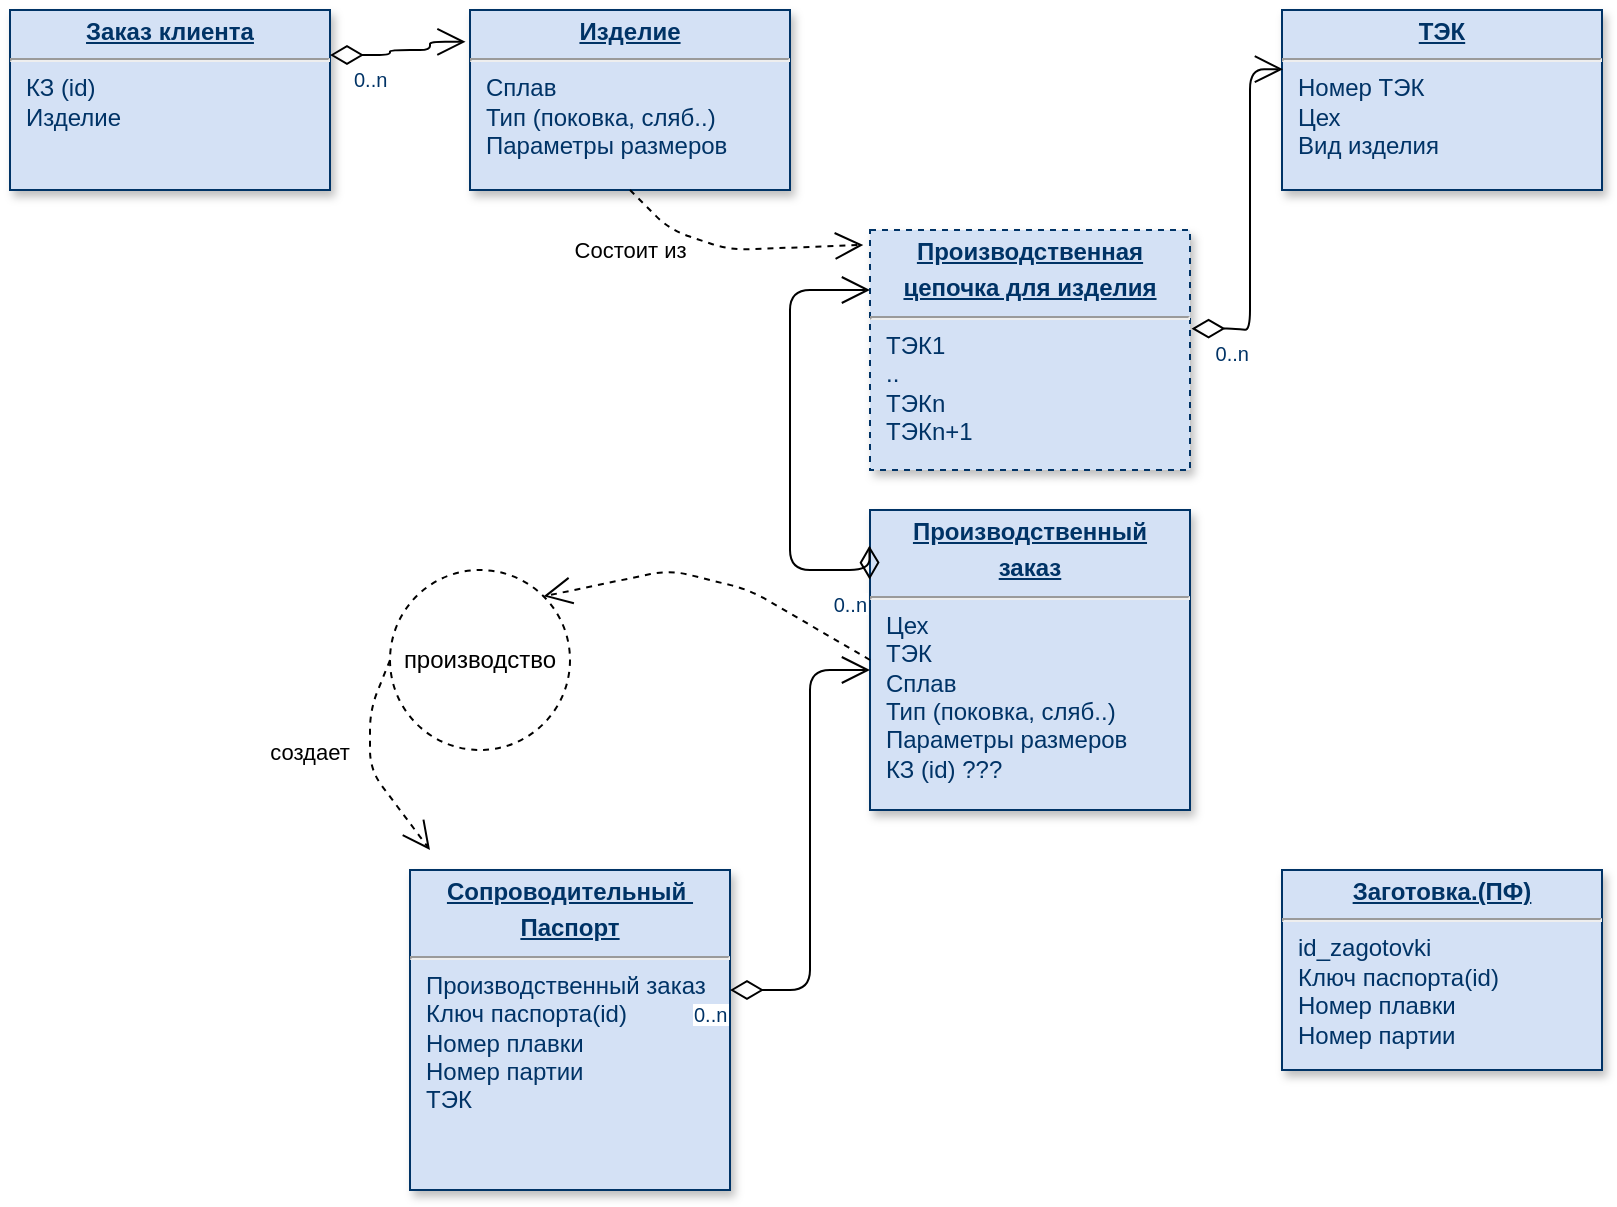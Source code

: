 <mxfile version="20.2.3" type="github">
  <diagram name="Page-1" id="efa7a0a1-bf9b-a30e-e6df-94a7791c09e9">
    <mxGraphModel dx="1186" dy="786" grid="1" gridSize="10" guides="1" tooltips="1" connect="1" arrows="1" fold="1" page="1" pageScale="1" pageWidth="826" pageHeight="1169" background="none" math="0" shadow="0">
      <root>
        <object label="" id="0">
          <mxCell />
        </object>
        <mxCell id="1" parent="0" />
        <mxCell id="1tiuXW9pdLS6u-hAlYC6-114" value="&lt;p style=&quot;margin: 0px; margin-top: 4px; text-align: center; text-decoration: underline;&quot;&gt;&lt;b&gt;Сопроводительный&amp;nbsp;&lt;/b&gt;&lt;/p&gt;&lt;p style=&quot;margin: 0px; margin-top: 4px; text-align: center; text-decoration: underline;&quot;&gt;&lt;b&gt;Паспорт&lt;/b&gt;&lt;/p&gt;&lt;hr&gt;&lt;p style=&quot;margin: 0px; margin-left: 8px;&quot;&gt;Производственный заказ&lt;br&gt;&lt;/p&gt;&lt;p style=&quot;margin: 0px; margin-left: 8px;&quot;&gt;Ключ паспорта(id)&lt;/p&gt;&lt;p style=&quot;margin: 0px; margin-left: 8px;&quot;&gt;&lt;span style=&quot;background-color: initial;&quot;&gt;Номер плавки&lt;/span&gt;&lt;br&gt;&lt;/p&gt;&lt;p style=&quot;margin: 0px; margin-left: 8px;&quot;&gt;Номер партии&lt;/p&gt;&lt;p style=&quot;margin: 0px; margin-left: 8px;&quot;&gt;ТЭК&lt;/p&gt;" style="verticalAlign=top;align=left;overflow=fill;fontSize=12;fontFamily=Helvetica;html=1;strokeColor=#003366;shadow=1;fillColor=#D4E1F5;fontColor=#003366" vertex="1" parent="1">
          <mxGeometry x="230.0" y="510.0" width="160" height="160" as="geometry" />
        </mxCell>
        <mxCell id="1tiuXW9pdLS6u-hAlYC6-115" value="&lt;p style=&quot;margin: 0px; margin-top: 4px; text-align: center; text-decoration: underline;&quot;&gt;&lt;b&gt;Заготовка.(ПФ)&lt;/b&gt;&lt;/p&gt;&lt;hr&gt;&lt;p style=&quot;margin: 0px; margin-left: 8px;&quot;&gt;id_zagotovki&lt;/p&gt;&lt;p style=&quot;margin: 0px; margin-left: 8px;&quot;&gt;Ключ паспорта(id)&lt;br&gt;&lt;/p&gt;&lt;p style=&quot;margin: 0px; margin-left: 8px;&quot;&gt;Номер плавки&lt;/p&gt;&lt;p style=&quot;margin: 0px; margin-left: 8px;&quot;&gt;Номер партии&lt;/p&gt;" style="verticalAlign=top;align=left;overflow=fill;fontSize=12;fontFamily=Helvetica;html=1;strokeColor=#003366;shadow=1;fillColor=#D4E1F5;fontColor=#003366" vertex="1" parent="1">
          <mxGeometry x="666" y="510" width="160" height="100" as="geometry" />
        </mxCell>
        <mxCell id="1tiuXW9pdLS6u-hAlYC6-116" value="&lt;p style=&quot;margin: 0px; margin-top: 4px; text-align: center; text-decoration: underline;&quot;&gt;&lt;b&gt;ТЭК&lt;/b&gt;&lt;/p&gt;&lt;hr&gt;&lt;p style=&quot;margin: 0px; margin-left: 8px;&quot;&gt;Номер ТЭК&lt;/p&gt;&lt;p style=&quot;margin: 0px; margin-left: 8px;&quot;&gt;Цех&lt;/p&gt;&lt;p style=&quot;margin: 0px; margin-left: 8px;&quot;&gt;Вид изделия&lt;/p&gt;" style="verticalAlign=top;align=left;overflow=fill;fontSize=12;fontFamily=Helvetica;html=1;strokeColor=#003366;shadow=1;fillColor=#D4E1F5;fontColor=#003366" vertex="1" parent="1">
          <mxGeometry x="666" y="80" width="160" height="90" as="geometry" />
        </mxCell>
        <mxCell id="1tiuXW9pdLS6u-hAlYC6-117" value="&lt;p style=&quot;margin: 0px; margin-top: 4px; text-align: center; text-decoration: underline;&quot;&gt;&lt;b&gt;Изделие&lt;/b&gt;&lt;/p&gt;&lt;hr&gt;&lt;p style=&quot;margin: 0px; margin-left: 8px;&quot;&gt;Сплав&lt;/p&gt;&lt;p style=&quot;margin: 0px; margin-left: 8px;&quot;&gt;Тип (поковка, сляб..)&lt;/p&gt;&lt;p style=&quot;margin: 0px; margin-left: 8px;&quot;&gt;Параметры размеров&lt;/p&gt;" style="verticalAlign=top;align=left;overflow=fill;fontSize=12;fontFamily=Helvetica;html=1;strokeColor=#003366;shadow=1;fillColor=#D4E1F5;fontColor=#003366" vertex="1" parent="1">
          <mxGeometry x="260" y="80" width="160" height="90" as="geometry" />
        </mxCell>
        <mxCell id="1tiuXW9pdLS6u-hAlYC6-118" value="&lt;p style=&quot;margin: 0px; margin-top: 4px; text-align: center; text-decoration: underline;&quot;&gt;&lt;b&gt;Производственный&lt;/b&gt;&lt;/p&gt;&lt;p style=&quot;margin: 0px; margin-top: 4px; text-align: center; text-decoration: underline;&quot;&gt;&lt;b&gt;заказ&lt;/b&gt;&lt;/p&gt;&lt;hr&gt;&lt;p style=&quot;margin: 0px; margin-left: 8px;&quot;&gt;Цех&lt;/p&gt;&lt;p style=&quot;margin: 0px; margin-left: 8px;&quot;&gt;ТЭК&lt;/p&gt;&lt;p style=&quot;margin: 0px 0px 0px 8px;&quot;&gt;Сплав&lt;/p&gt;&lt;p style=&quot;margin: 0px 0px 0px 8px;&quot;&gt;Тип (поковка, сляб..)&lt;/p&gt;&lt;p style=&quot;margin: 0px 0px 0px 8px;&quot;&gt;Параметры размеров&lt;/p&gt;&lt;p style=&quot;margin: 0px 0px 0px 8px;&quot;&gt;КЗ (id) ???&lt;br&gt;&lt;/p&gt;" style="verticalAlign=top;align=left;overflow=fill;fontSize=12;fontFamily=Helvetica;html=1;strokeColor=#003366;shadow=1;fillColor=#D4E1F5;fontColor=#003366" vertex="1" parent="1">
          <mxGeometry x="460" y="330" width="160" height="150" as="geometry" />
        </mxCell>
        <mxCell id="1tiuXW9pdLS6u-hAlYC6-119" value="&lt;p style=&quot;margin: 0px; margin-top: 4px; text-align: center; text-decoration: underline;&quot;&gt;&lt;b&gt;Производственная&lt;/b&gt;&lt;/p&gt;&lt;p style=&quot;margin: 0px; margin-top: 4px; text-align: center; text-decoration: underline;&quot;&gt;&lt;b&gt;цепочка для изделия&lt;/b&gt;&lt;/p&gt;&lt;hr&gt;&lt;p style=&quot;margin: 0px; margin-left: 8px;&quot;&gt;ТЭК1&lt;/p&gt;&lt;p style=&quot;margin: 0px 0px 0px 8px;&quot;&gt;..&lt;/p&gt;&lt;p style=&quot;margin: 0px 0px 0px 8px;&quot;&gt;ТЭКn&lt;br&gt;&lt;/p&gt;&lt;p style=&quot;margin: 0px 0px 0px 8px;&quot;&gt;&lt;span style=&quot;background-color: initial;&quot;&gt;ТЭКn+1&lt;/span&gt;&lt;br&gt;&lt;/p&gt;" style="verticalAlign=top;align=left;overflow=fill;fontSize=12;fontFamily=Helvetica;html=1;strokeColor=#003366;shadow=1;fillColor=#D4E1F5;fontColor=#003366;dashed=1;" vertex="1" parent="1">
          <mxGeometry x="460" y="190" width="160" height="120" as="geometry" />
        </mxCell>
        <mxCell id="1tiuXW9pdLS6u-hAlYC6-120" value="Состоит из" style="endArrow=open;endSize=12;dashed=1;exitX=0.5;exitY=1;exitDx=0;exitDy=0;entryX=-0.021;entryY=0.062;entryDx=0;entryDy=0;entryPerimeter=0;" edge="1" parent="1" source="1tiuXW9pdLS6u-hAlYC6-117" target="1tiuXW9pdLS6u-hAlYC6-119">
          <mxGeometry y="40" as="geometry">
            <mxPoint x="411.08" y="286.37" as="sourcePoint" />
            <mxPoint x="450" y="260.003" as="targetPoint" />
            <Array as="points">
              <mxPoint x="360" y="190" />
              <mxPoint x="390" y="200" />
            </Array>
            <mxPoint x="-58" y="16" as="offset" />
          </mxGeometry>
        </mxCell>
        <mxCell id="1tiuXW9pdLS6u-hAlYC6-121" value="" style="endArrow=open;endSize=12;startArrow=diamondThin;startSize=14;startFill=0;edgeStyle=orthogonalEdgeStyle;entryX=0.003;entryY=0.329;entryDx=0;entryDy=0;entryPerimeter=0;exitX=1.005;exitY=0.411;exitDx=0;exitDy=0;exitPerimeter=0;" edge="1" parent="1" source="1tiuXW9pdLS6u-hAlYC6-119" target="1tiuXW9pdLS6u-hAlYC6-116">
          <mxGeometry x="-320" y="315" as="geometry">
            <mxPoint x="390" y="325.0" as="sourcePoint" />
            <mxPoint x="260" y="380.0" as="targetPoint" />
            <Array as="points">
              <mxPoint x="640" y="239" />
              <mxPoint x="650" y="240" />
              <mxPoint x="650" y="110" />
            </Array>
          </mxGeometry>
        </mxCell>
        <mxCell id="1tiuXW9pdLS6u-hAlYC6-122" value="0..n" style="resizable=0;align=left;verticalAlign=top;labelBackgroundColor=#ffffff;fontSize=10;strokeColor=#003366;shadow=1;fillColor=#D4E1F5;fontColor=#003366" connectable="0" vertex="1" parent="1tiuXW9pdLS6u-hAlYC6-121">
          <mxGeometry x="-1" relative="1" as="geometry">
            <mxPoint x="10" as="offset" />
          </mxGeometry>
        </mxCell>
        <mxCell id="1tiuXW9pdLS6u-hAlYC6-124" value="&lt;p style=&quot;margin: 0px; margin-top: 4px; text-align: center; text-decoration: underline;&quot;&gt;&lt;b&gt;Заказ клиента&lt;/b&gt;&lt;/p&gt;&lt;hr&gt;&lt;p style=&quot;margin: 0px; margin-left: 8px;&quot;&gt;КЗ (id)&lt;/p&gt;&lt;p style=&quot;margin: 0px; margin-left: 8px;&quot;&gt;Изделие&lt;/p&gt;" style="verticalAlign=top;align=left;overflow=fill;fontSize=12;fontFamily=Helvetica;html=1;strokeColor=#003366;shadow=1;fillColor=#D4E1F5;fontColor=#003366" vertex="1" parent="1">
          <mxGeometry x="30" y="80" width="160" height="90" as="geometry" />
        </mxCell>
        <mxCell id="1tiuXW9pdLS6u-hAlYC6-125" value="" style="endArrow=open;endSize=12;startArrow=diamondThin;startSize=14;startFill=0;edgeStyle=orthogonalEdgeStyle;exitX=1;exitY=0.25;exitDx=0;exitDy=0;entryX=-0.014;entryY=0.177;entryDx=0;entryDy=0;entryPerimeter=0;" edge="1" parent="1" source="1tiuXW9pdLS6u-hAlYC6-124" target="1tiuXW9pdLS6u-hAlYC6-117">
          <mxGeometry x="-330" y="325" as="geometry">
            <mxPoint x="660" y="140" as="sourcePoint" />
            <mxPoint x="270" y="100" as="targetPoint" />
            <Array as="points">
              <mxPoint x="220" y="103" />
              <mxPoint x="220" y="100" />
              <mxPoint x="240" y="100" />
              <mxPoint x="240" y="96" />
            </Array>
          </mxGeometry>
        </mxCell>
        <mxCell id="1tiuXW9pdLS6u-hAlYC6-126" value="0..n" style="resizable=0;align=left;verticalAlign=top;labelBackgroundColor=#ffffff;fontSize=10;strokeColor=#003366;shadow=1;fillColor=#D4E1F5;fontColor=#003366" connectable="0" vertex="1" parent="1tiuXW9pdLS6u-hAlYC6-125">
          <mxGeometry x="-1" relative="1" as="geometry">
            <mxPoint x="10" as="offset" />
          </mxGeometry>
        </mxCell>
        <mxCell id="1tiuXW9pdLS6u-hAlYC6-127" value="" style="endArrow=open;endSize=12;startArrow=diamondThin;startSize=14;startFill=0;edgeStyle=orthogonalEdgeStyle;entryX=0;entryY=0.25;entryDx=0;entryDy=0;exitX=-0.001;exitY=0.232;exitDx=0;exitDy=0;exitPerimeter=0;" edge="1" parent="1" source="1tiuXW9pdLS6u-hAlYC6-118" target="1tiuXW9pdLS6u-hAlYC6-119">
          <mxGeometry x="-579.97" y="431.34" as="geometry">
            <mxPoint x="360.83" y="355.66" as="sourcePoint" />
            <mxPoint x="363.39" y="230.0" as="targetPoint" />
            <Array as="points">
              <mxPoint x="420" y="360" />
              <mxPoint x="420" y="220" />
            </Array>
          </mxGeometry>
        </mxCell>
        <mxCell id="1tiuXW9pdLS6u-hAlYC6-128" value="0..n" style="resizable=0;align=left;verticalAlign=top;labelBackgroundColor=#ffffff;fontSize=10;strokeColor=#003366;shadow=1;fillColor=#D4E1F5;fontColor=#003366" connectable="0" vertex="1" parent="1tiuXW9pdLS6u-hAlYC6-127">
          <mxGeometry x="-1" relative="1" as="geometry">
            <mxPoint x="-20" as="offset" />
          </mxGeometry>
        </mxCell>
        <mxCell id="1tiuXW9pdLS6u-hAlYC6-129" value="производство" style="ellipse;whiteSpace=wrap;html=1;aspect=fixed;dashed=1;" vertex="1" parent="1">
          <mxGeometry x="220" y="360" width="90" height="90" as="geometry" />
        </mxCell>
        <mxCell id="1tiuXW9pdLS6u-hAlYC6-130" value="" style="endArrow=open;endSize=12;dashed=1;exitX=0;exitY=0.5;exitDx=0;exitDy=0;entryX=1;entryY=0;entryDx=0;entryDy=0;" edge="1" parent="1" source="1tiuXW9pdLS6u-hAlYC6-118" target="1tiuXW9pdLS6u-hAlYC6-129">
          <mxGeometry y="40" as="geometry">
            <mxPoint x="240" y="280" as="sourcePoint" />
            <mxPoint x="250" y="330" as="targetPoint" />
            <Array as="points">
              <mxPoint x="400" y="370" />
              <mxPoint x="360" y="360" />
            </Array>
            <mxPoint x="-8" y="-4" as="offset" />
          </mxGeometry>
        </mxCell>
        <mxCell id="1tiuXW9pdLS6u-hAlYC6-132" value="создает" style="endArrow=open;endSize=12;dashed=1;exitX=0;exitY=0.5;exitDx=0;exitDy=0;" edge="1" parent="1" source="1tiuXW9pdLS6u-hAlYC6-129">
          <mxGeometry y="40" as="geometry">
            <mxPoint x="370" y="200" as="sourcePoint" />
            <mxPoint x="240" y="500" as="targetPoint" />
            <Array as="points">
              <mxPoint x="210" y="430" />
              <mxPoint x="210" y="460" />
            </Array>
            <mxPoint x="-50" y="-2" as="offset" />
          </mxGeometry>
        </mxCell>
        <mxCell id="1tiuXW9pdLS6u-hAlYC6-133" value="" style="endArrow=open;endSize=12;startArrow=diamondThin;startSize=14;startFill=0;edgeStyle=orthogonalEdgeStyle;" edge="1" parent="1">
          <mxGeometry x="-586.97" y="611.34" as="geometry">
            <mxPoint x="390" y="570" as="sourcePoint" />
            <mxPoint x="460" y="410" as="targetPoint" />
            <Array as="points">
              <mxPoint x="430" y="570" />
              <mxPoint x="430" y="410" />
            </Array>
          </mxGeometry>
        </mxCell>
        <mxCell id="1tiuXW9pdLS6u-hAlYC6-134" value="0..n" style="resizable=0;align=left;verticalAlign=top;labelBackgroundColor=#ffffff;fontSize=10;strokeColor=#003366;shadow=1;fillColor=#D4E1F5;fontColor=#003366" connectable="0" vertex="1" parent="1tiuXW9pdLS6u-hAlYC6-133">
          <mxGeometry x="-1" relative="1" as="geometry">
            <mxPoint x="-20" as="offset" />
          </mxGeometry>
        </mxCell>
      </root>
    </mxGraphModel>
  </diagram>
</mxfile>
